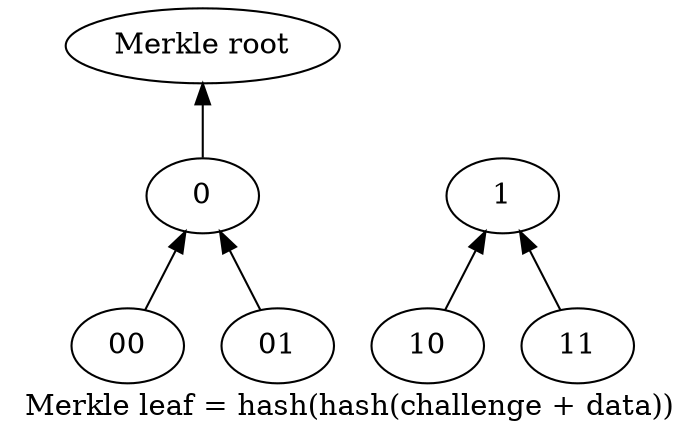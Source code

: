 




digraph G {
    label="Merkle leaf = hash(hash(challenge + data))"

    rankdir = BT;

    "00" -> 0;
    "01" -> 0;
    "10" -> 1;
    "11" -> 1;
    0 -> "Merkle root"#    1 ->% "Merkle root"
}
